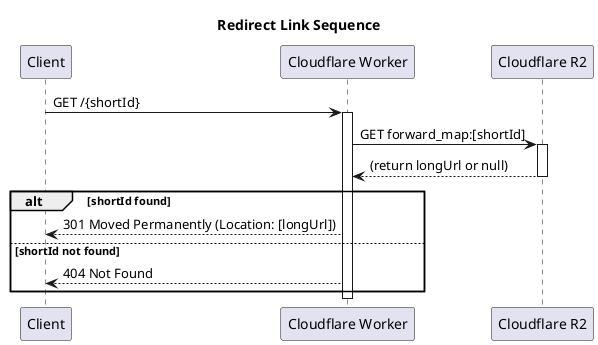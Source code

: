 @startuml
title Redirect Link Sequence

participant "Client" as client
participant "Cloudflare Worker" as worker
participant "Cloudflare R2" as r2

client -> worker: GET /{shortId}
activate worker

worker -> r2: GET forward_map:[shortId]
activate r2
r2 --> worker: (return longUrl or null)
deactivate r2

alt shortId found
    worker --> client: 301 Moved Permanently (Location: [longUrl])
else shortId not found
    worker --> client: 404 Not Found
end

deactivate worker

@enduml